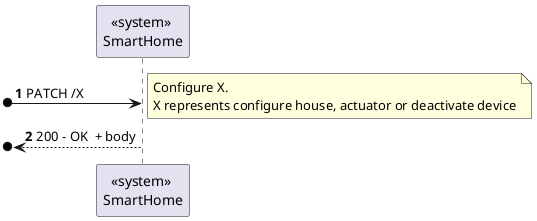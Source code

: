 @startuml
'https://plantuml.com/sequence-diagram

autonumber

participant "<<system>> \nSmartHome" as SmartHome

[o-> SmartHome: PATCH /X

note right
  Configure X.
  X represents configure house, actuator or deactivate device
end note


[o<-- SmartHome: 200 - OK  + body


@enduml